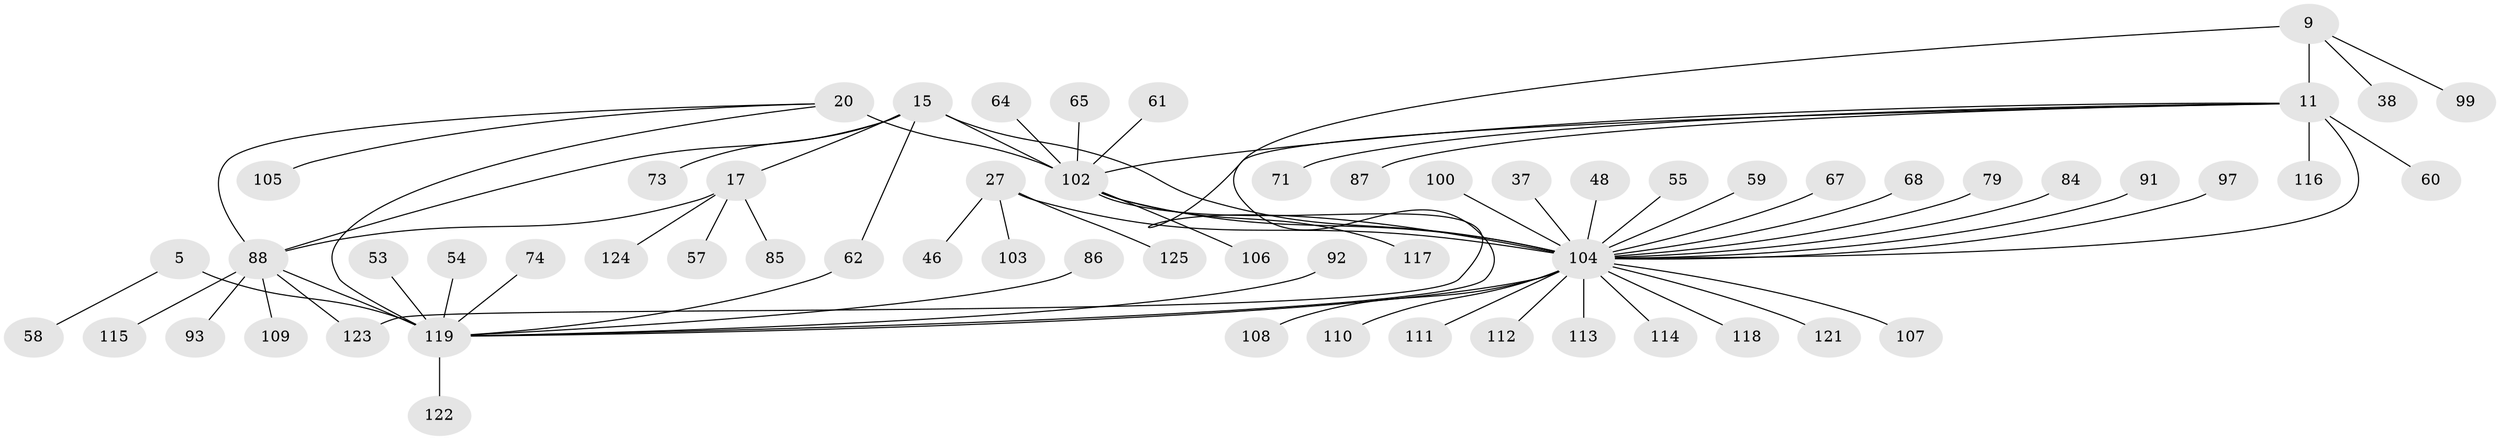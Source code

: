 // original degree distribution, {5: 0.008, 9: 0.048, 11: 0.024, 8: 0.04, 6: 0.048, 10: 0.024, 13: 0.008, 7: 0.024, 12: 0.016, 1: 0.552, 2: 0.16, 3: 0.04, 4: 0.008}
// Generated by graph-tools (version 1.1) at 2025/54/03/09/25 04:54:11]
// undirected, 62 vertices, 71 edges
graph export_dot {
graph [start="1"]
  node [color=gray90,style=filled];
  5 [super="+1"];
  9 [super="+7"];
  11 [super="+8"];
  15 [super="+14"];
  17 [super="+16"];
  20 [super="+19"];
  27 [super="+26"];
  37;
  38;
  46 [super="+45"];
  48;
  53;
  54;
  55;
  57;
  58;
  59;
  60;
  61;
  62;
  64;
  65;
  67;
  68;
  71;
  73;
  74 [super="+33"];
  79;
  84;
  85 [super="+44"];
  86;
  87;
  88 [super="+70+39+40+43"];
  91;
  92 [super="+42"];
  93;
  97;
  99;
  100;
  102 [super="+22+72+80+83+24+31+50"];
  103;
  104 [super="+69+76+95+96+82+101+35+66+90"];
  105;
  106 [super="+56"];
  107;
  108 [super="+94"];
  109;
  110;
  111;
  112;
  113;
  114;
  115;
  116 [super="+75"];
  117 [super="+34"];
  118;
  119 [super="+77+98+32+36+47+52"];
  121 [super="+120"];
  122;
  123 [super="+89"];
  124;
  125;
  5 -- 58;
  5 -- 119 [weight=8];
  9 -- 11 [weight=4];
  9 -- 99;
  9 -- 38;
  9 -- 104 [weight=4];
  11 -- 60;
  11 -- 71;
  11 -- 87;
  11 -- 104 [weight=7];
  11 -- 116;
  11 -- 119;
  11 -- 102;
  15 -- 17 [weight=4];
  15 -- 73;
  15 -- 62;
  15 -- 104 [weight=5];
  15 -- 102;
  15 -- 88 [weight=4];
  17 -- 124;
  17 -- 57;
  17 -- 85;
  17 -- 88 [weight=4];
  20 -- 105;
  20 -- 88;
  20 -- 102 [weight=8];
  20 -- 119;
  27 -- 125;
  27 -- 103;
  27 -- 46;
  27 -- 104 [weight=9];
  37 -- 104;
  48 -- 104;
  53 -- 119;
  54 -- 119;
  55 -- 104;
  59 -- 104;
  61 -- 102;
  62 -- 119;
  64 -- 102;
  65 -- 102;
  67 -- 104;
  68 -- 104;
  74 -- 119;
  79 -- 104;
  84 -- 104;
  86 -- 119;
  88 -- 109;
  88 -- 115;
  88 -- 119;
  88 -- 123;
  88 -- 93;
  91 -- 104;
  92 -- 119;
  97 -- 104;
  100 -- 104;
  102 -- 117;
  102 -- 123;
  102 -- 104;
  102 -- 106;
  104 -- 107;
  104 -- 111;
  104 -- 113;
  104 -- 114;
  104 -- 119 [weight=3];
  104 -- 108;
  104 -- 110;
  104 -- 112;
  104 -- 118;
  104 -- 121;
  119 -- 122;
}
